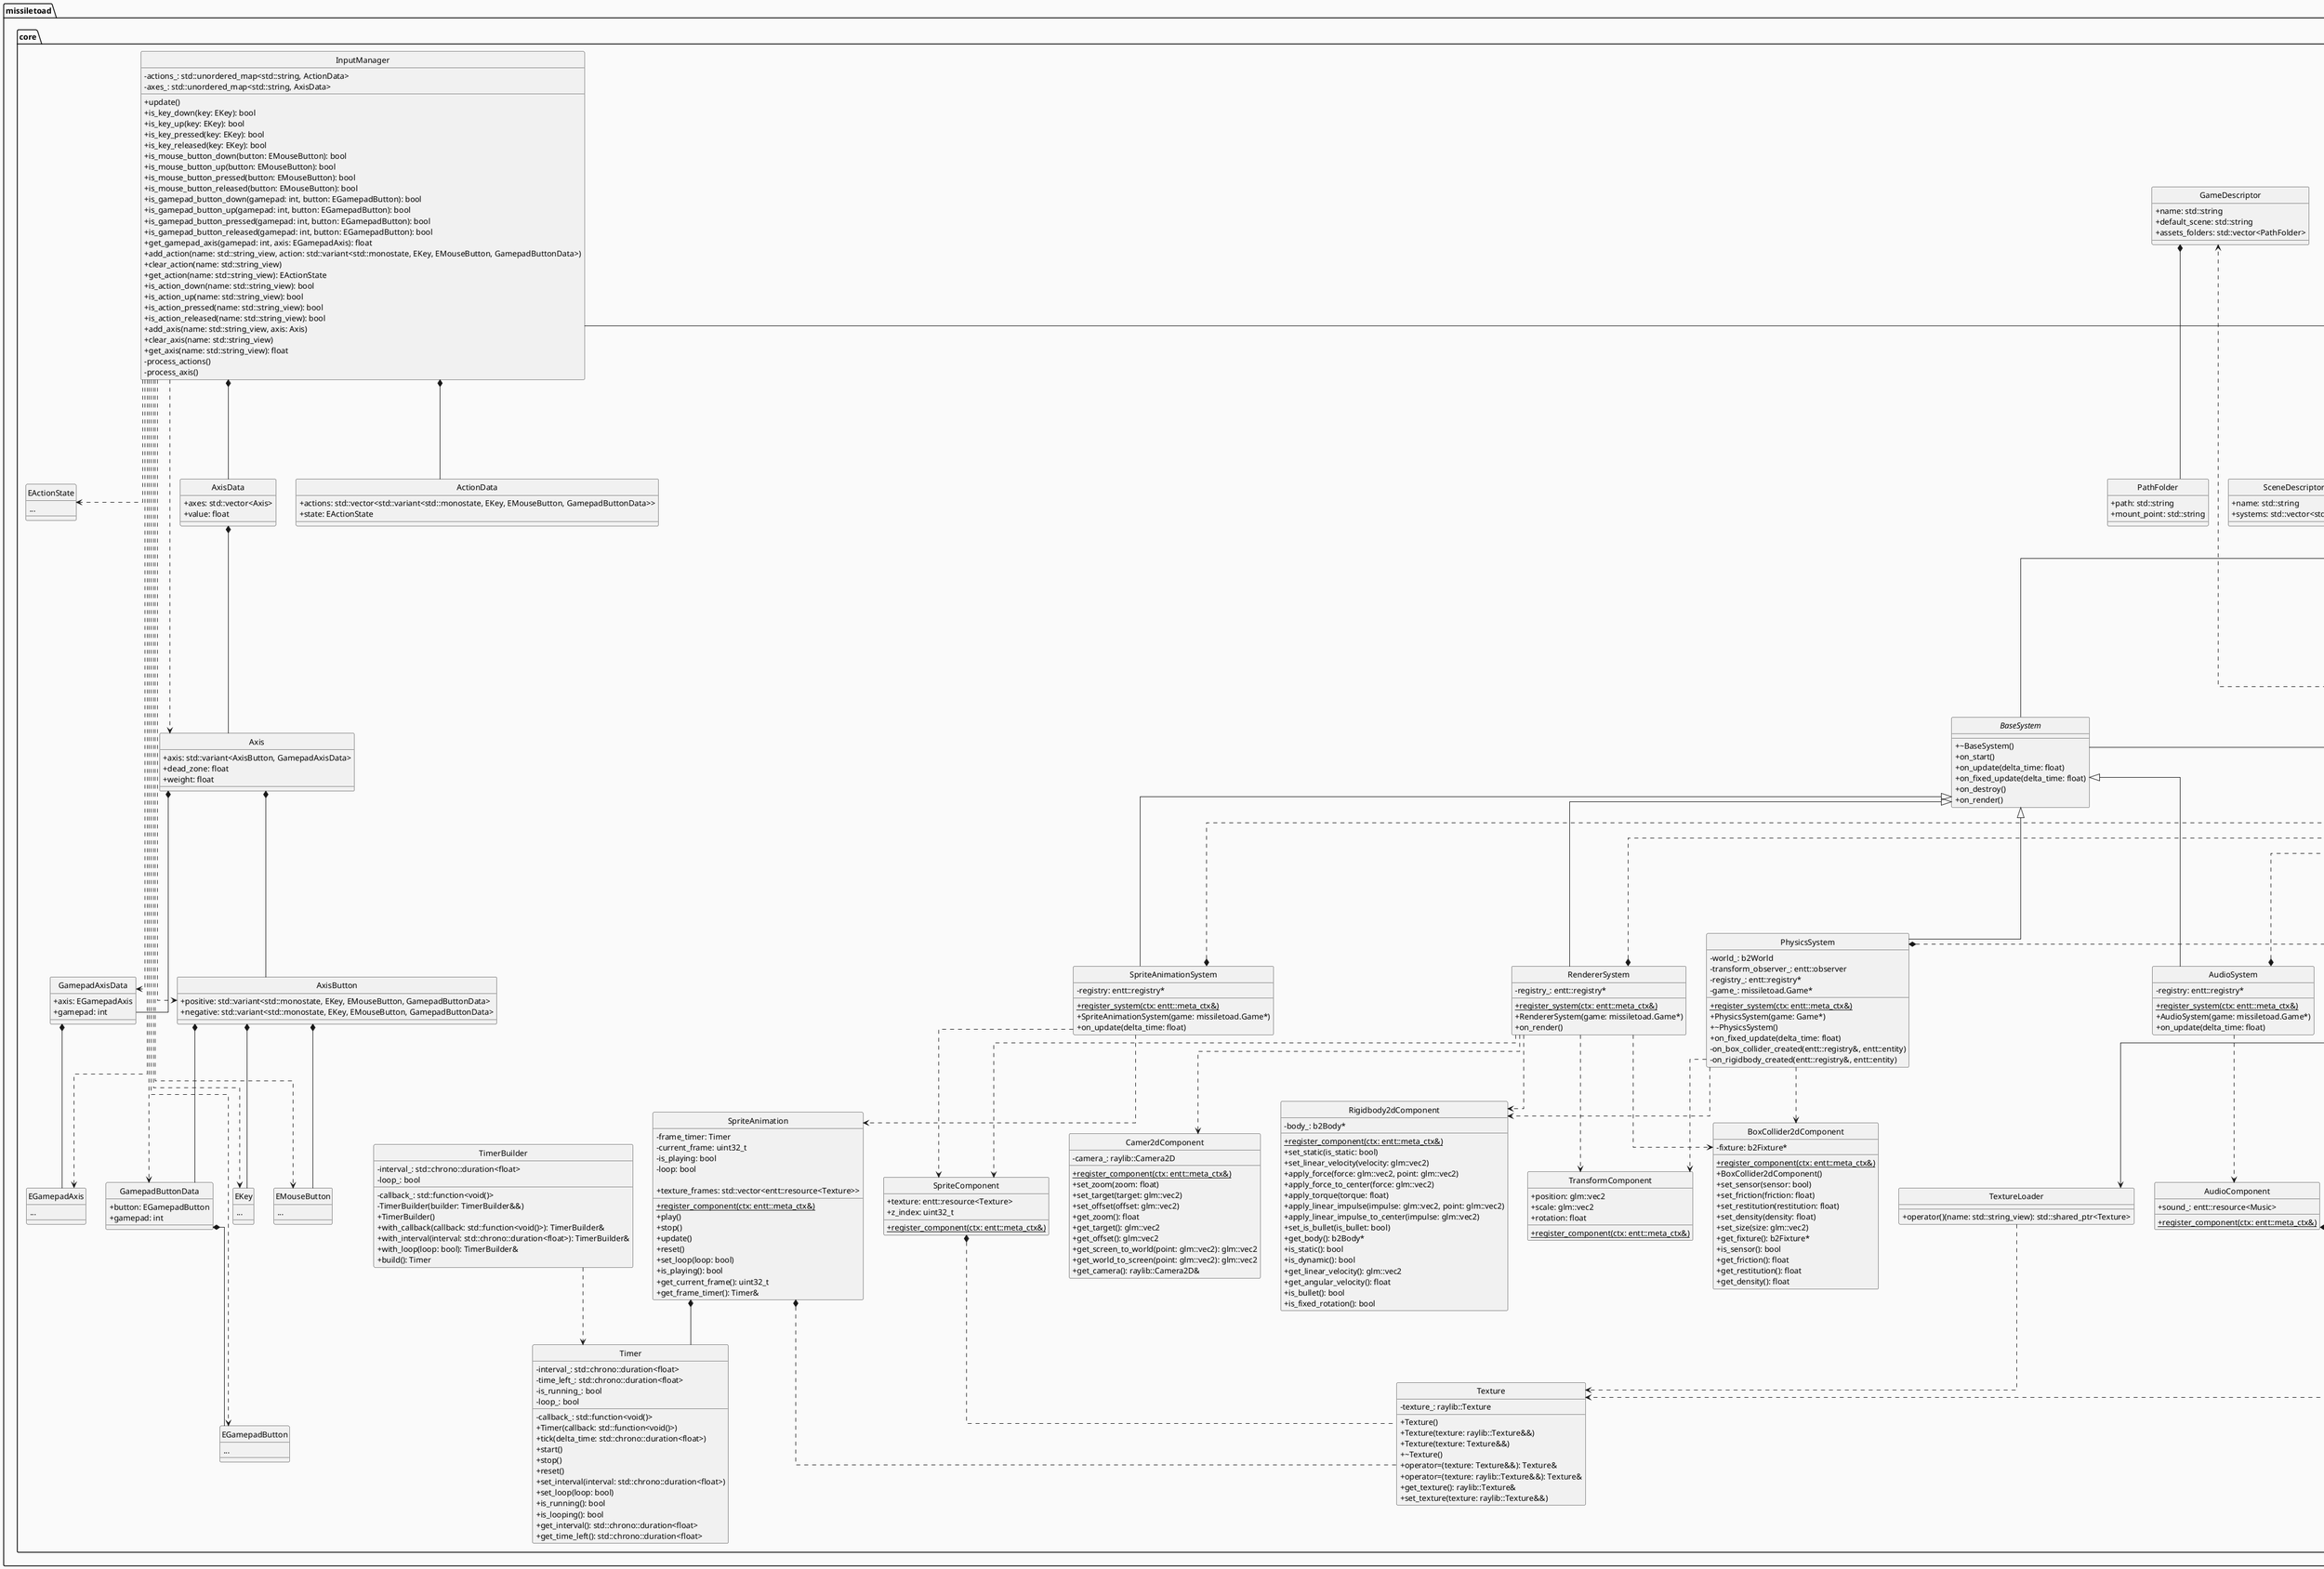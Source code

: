 @startuml
skinparam classAttributeIconSize 0
skinparam monochrome true
skinparam backgroundColor FloralWhite
hide circle
skinparam linetype ortho


package missiletoad.core {
    class AssetManager {
        -texture_cache_: entt::resource_cache<Texture, TextureLoader>
        -music_cache_: entt::resource_cache<Music, MusicLoader>

        +AssetManager(game: Game*)
        +~AssetManager()
        +push_asset_folder(path: std::string_view, mount_point: std::string_view)
        +pop_asset_folder(mount_point: std::string_view)
        +load<T>(path: std::string_view): entt::resource<T>
    }

    AssetManager --> TextureLoader
    AssetManager --> MusicLoader
    AssetManager ..> Texture
    AssetManager ..> Music
    AssetManager ..* missiletoad.Game


    abstract class BaseSystem {
        +~BaseSystem()
        +on_start()
        +on_update(delta_time: float)
        +on_fixed_update(delta_time: float)
        +on_destroy()
        +on_render()
    }

    class PathFolder {
        +path: std::string
        +mount_point: std::string
    }

    class GameDescriptor {
        +name: std::string
        +default_scene: std::string
        +assets_folders: std::vector<PathFolder>
    }

    GameDescriptor *-- PathFolder

    enum EKey {
        ...
    }

    enum EGamepadButton {
        ...
    }

    enum EGamepadAxis {
        ...
    }

    enum EActionState {
        ...
    }

    enum EMouseButton {
        ...
    }

    class GamepadAxisData {
        +axis: EGamepadAxis
        +gamepad: int
    }

    class GamepadButtonData {
        +button: EGamepadButton
        +gamepad: int
    }

    class AxisButton {
        +positive: std::variant<std::monostate, EKey, EMouseButton, GamepadButtonData>
        +negative: std::variant<std::monostate, EKey, EMouseButton, GamepadButtonData>
    }

    class Axis {
        +axis: std::variant<AxisButton, GamepadAxisData>
        +dead_zone: float
        +weight: float
    }

    class ActionData {
        +actions: std::vector<std::variant<std::monostate, EKey, EMouseButton, GamepadButtonData>>
        +state: EActionState
    }

    class AxisData {
        +axes: std::vector<Axis>
        +value: float
    }

    class InputManager {
        -actions_: std::unordered_map<std::string, ActionData>
        -axes_: std::unordered_map<std::string, AxisData>

        +update()
        +is_key_down(key: EKey): bool
        +is_key_up(key: EKey): bool
        +is_key_pressed(key: EKey): bool
        +is_key_released(key: EKey): bool
        +is_mouse_button_down(button: EMouseButton): bool
        +is_mouse_button_up(button: EMouseButton): bool
        +is_mouse_button_pressed(button: EMouseButton): bool
        +is_mouse_button_released(button: EMouseButton): bool
        +is_gamepad_button_down(gamepad: int, button: EGamepadButton): bool
        +is_gamepad_button_up(gamepad: int, button: EGamepadButton): bool
        +is_gamepad_button_pressed(gamepad: int, button: EGamepadButton): bool
        +is_gamepad_button_released(gamepad: int, button: EGamepadButton): bool
        +get_gamepad_axis(gamepad: int, axis: EGamepadAxis): float
        +add_action(name: std::string_view, action: std::variant<std::monostate, EKey, EMouseButton, GamepadButtonData>)
        +clear_action(name: std::string_view)
        +get_action(name: std::string_view): EActionState
        +is_action_down(name: std::string_view): bool
        +is_action_up(name: std::string_view): bool
        +is_action_pressed(name: std::string_view): bool
        +is_action_released(name: std::string_view): bool
        +add_axis(name: std::string_view, axis: Axis)
        +clear_axis(name: std::string_view)
        +get_axis(name: std::string_view): float
        -process_actions()
        -process_axis()
    }

    missiletoad.Game *-- InputManager
    InputManager *-- ActionData
    InputManager *-- AxisData
    InputManager ..> EKey
    InputManager ..> EMouseButton
    InputManager ..> EGamepadButton
    InputManager ..> EGamepadAxis
    InputManager ..> EActionState
    InputManager ..> Axis
    InputManager ..> AxisButton
    InputManager ..> GamepadAxisData
    InputManager ..> GamepadButtonData

    AxisData *-- Axis
    Axis *-- AxisButton
    Axis *-- GamepadAxisData
    AxisButton *-- GamepadButtonData
    AxisButton *-- EKey
    AxisButton *-- EMouseButton

    GamepadButtonData *-- EGamepadButton
    GamepadAxisData *-- EGamepadAxis

    class SceneDescriptor {
        +name: std::string
        +systems: std::vector<std::string>
    }

    class Scene {
        -scene_entities_: entt::registry
        -systems_: std::vector<std::unique_ptr<BaseSystem>>
        -game_: missiletoad.Game*

        +Scene()
        +~Scene()
        +add_system<T, Args...>(args: Args...)
        +add_system(system: std::unique_ptr<BaseSystem>)
        +on_start()
        +on_destroy()
        +update(delta_time: float)
        +fixed_update(delta_time: float)
        +render()
        +get_registry(): entt::registry&
        +get_systems(): std::vector<std::unique_ptr<BaseSystem>>&
    }

    Scene *-- BaseSystem
    Scene *.. missiletoad.Game

    class SceneManager {
        -active_scene_: std::unique_ptr<Scene>
        -next_scene_: std::optional<std::string>
        -game_: missiletoad.Game*

        +SceneManager(game: missiletoad.Game*)
        +~SceneManager()
        +load_scene(name: std::string_view)
        +add_descriptor(descriptor: SceneDescriptor&&)
        +get_current_scene(): Scene&
    }

    SceneManager *-- SceneDescriptor
    SceneManager *-- Scene
    SceneManager ..> missiletoad.Game

    class Texture {
        -texture_: raylib::Texture

        +Texture()
        +Texture(texture: raylib::Texture&&)
        +Texture(texture: Texture&&)
        +~Texture()
        +operator=(texture: Texture&&): Texture&
        +operator=(texture: raylib::Texture&&): Texture&
        +get_texture(): raylib::Texture&
        +set_texture(texture: raylib::Texture&&)
    }

    class TextureLoader {
        +operator()(name: std::string_view): std::shared_ptr<Texture>
    }

    TextureLoader ..> Texture

    class Timer {
        -callback_: std::function<void()>
        -interval_: std::chrono::duration<float>
        -time_left_: std::chrono::duration<float>
        -is_running_: bool
        -loop_: bool
        +Timer(callback: std::function<void()>)
        +tick(delta_time: std::chrono::duration<float>)
        +start()
        +stop()
        +reset()
        +set_interval(interval: std::chrono::duration<float>)
        +set_loop(loop: bool)
        +is_running(): bool
        +is_looping(): bool
        +get_interval(): std::chrono::duration<float>
        +get_time_left(): std::chrono::duration<float>
    }

    class TimerBuilder {
        -callback_: std::function<void()>
        -interval_: std::chrono::duration<float>
        -loop_: bool

        -TimerBuilder(builder: TimerBuilder&&)
        +TimerBuilder()
        +with_callback(callback: std::function<void()>): TimerBuilder&
        +with_interval(interval: std::chrono::duration<float>): TimerBuilder&
        +with_loop(loop: bool): TimerBuilder&
        +build(): Timer
    }

    TimerBuilder ..> Timer

    class Music {
        -music_: raylib::Music
        -buffer_: std::unique_ptr<uint8_t[]>
        +Music(music: raylib::Music&&, buffer: std::unique_ptr<uint8_t[]>&&)
        +get_music(): raylib::Music&
        +set_music(music: raylib::Music&&)
    }

    class MusicLoader {
        +operator()(name: std::string_view): std::shared_ptr<Music>
    }

    MusicLoader ..> Music

    /'
    Components
    '/

    class BoxCollider2dComponent {
        -fixture: b2Fixture*
        {static} +register_component(ctx: entt::meta_ctx&)
        +BoxCollider2dComponent()
        +set_sensor(sensor: bool)
        +set_friction(friction: float)
        +set_restitution(restitution: float)
        +set_density(density: float)
        +set_size(size: glm::vec2)
        +get_fixture(): b2Fixture*
        +is_sensor(): bool
        +get_friction(): float
        +get_restitution(): float
        +get_density(): float
    }

    class Camer2dComponent {
        -camera_: raylib::Camera2D

        {static} +register_component(ctx: entt::meta_ctx&)
        +set_zoom(zoom: float)
        +set_target(target: glm::vec2)
        +set_offset(offset: glm::vec2)
        +get_zoom(): float
        +get_target(): glm::vec2
        +get_offset(): glm::vec2
        +get_screen_to_world(point: glm::vec2): glm::vec2
        +get_world_to_screen(point: glm::vec2): glm::vec2
        +get_camera(): raylib::Camera2D&
    }

    class Rigidbody2dComponent {
        -body_: b2Body*
        {static} +register_component(ctx: entt::meta_ctx&)
        +set_static(is_static: bool)
        +set_linear_velocity(velocity: glm::vec2)
        +apply_force(force: glm::vec2, point: glm::vec2)
        +apply_force_to_center(force: glm::vec2)
        +apply_torque(torque: float)
        +apply_linear_impulse(impulse: glm::vec2, point: glm::vec2)
        +apply_linear_impulse_to_center(impulse: glm::vec2)
        +set_is_bullet(is_bullet: bool)
        +get_body(): b2Body*
        +is_static(): bool
        +is_dynamic(): bool
        +get_linear_velocity(): glm::vec2
        +get_angular_velocity(): float
        +is_bullet(): bool
        +is_fixed_rotation(): bool
    }

    class SpriteComponent {
       {static} +register_component(ctx: entt::meta_ctx&)
        +texture: entt::resource<Texture>
        +z_index: uint32_t
    }

    SpriteComponent *.. Texture

    class TransformComponent {
        {static} +register_component(ctx: entt::meta_ctx&)
        +position: glm::vec2
        +scale: glm::vec2
        +rotation: float
    }

    class AudioComponent {
        +sound_: entt::resource<Music>
        {static} +register_component(ctx: entt::meta_ctx&)
    }

    AudioComponent *.. Music

    class SpriteAnimation {
        -frame_timer: Timer
        -current_frame: uint32_t
        -is_playing: bool
        -loop: bool

        {static} +register_component(ctx: entt::meta_ctx&)
        +texture_frames: std::vector<entt::resource<Texture>>
        +play()
        +stop()
        +update()
        +reset()
        +set_loop(loop: bool)
        +is_playing(): bool
        +get_current_frame(): uint32_t
        +get_frame_timer(): Timer&
    }

    SpriteAnimation *.. Texture
    SpriteAnimation *-- Timer


    /'
    Systems
    '/

    class PhysicsSystem extends BaseSystem {
        -world_: b2World
        -transform_observer_: entt::observer
        -registry_: entt::registry*
        -game_: missiletoad.Game*
        {static} +register_system(ctx: entt::meta_ctx&)
        +PhysicsSystem(game: Game*)
        +~PhysicsSystem()
        +on_fixed_update(delta_time: float)
        -on_box_collider_created(entt::registry&, entt::entity)
        -on_rigidbody_created(entt::registry&, entt::entity)
    }

    PhysicsSystem *.. missiletoad.Game
    PhysicsSystem ..> BoxCollider2dComponent
    PhysicsSystem ..> Rigidbody2dComponent
    PhysicsSystem ..> TransformComponent

    class RendererSystem extends BaseSystem {
        -registry_: entt::registry*

        {static} +register_system(ctx: entt::meta_ctx&)
        +RendererSystem(game: missiletoad.Game*)
        +on_render()
    }

    RendererSystem *.. missiletoad.Game
    RendererSystem ..> SpriteComponent
    RendererSystem ..> TransformComponent
    RendererSystem ..> Camer2dComponent
    RendererSystem ..> BoxCollider2dComponent
    RendererSystem ..> Rigidbody2dComponent

    class SpriteAnimationSystem extends BaseSystem {
        -registry: entt::registry*

        {static} +register_system(ctx: entt::meta_ctx&)
        +SpriteAnimationSystem(game: missiletoad.Game*)
        +on_update(delta_time: float)
    }

    SpriteAnimationSystem *.. missiletoad.Game
    SpriteAnimationSystem ..> SpriteAnimation
    SpriteAnimationSystem ..> SpriteComponent

    class AudioSystem extends BaseSystem {
        -registry: entt::registry*

        {static} +register_system(ctx: entt::meta_ctx&)
        +AudioSystem(game: missiletoad.Game*)
        +on_update(delta_time: float)
    }

    AudioSystem *.. missiletoad.Game
    AudioSystem ..> AudioComponent
}

package missiletoad {
    class Game {
        -systems_meta_ctx_: entt::meta_ctx
        -components_meta_ctx_: entt::meta_ctx
        -systems_: std::vector<std::unique_ptr<missiletoad.core.BaseSystem>>
        -asset_manager_: missiletoad.core.AssetManager
        -scene_manager_: std::unique_ptr<missiletoad.core.SceneManager>
        -input_manager_: std::unique_ptr<missiletoad.core.InputManager>
        -nuklear_context_: std::unique_ptr<nk_context, void(*)(nk_context*)>
        -window: raylib::Window
        -debug_mode_: bool

        +Game(argc: int, argv: char**)
        +~Game()
        +{static} get_instance(): Game&
        +run(): int
        +close()
        +asset_manager(): missiletoad.core.AssetManager&
        +scene_manager(): missiletoad.core.SceneManager&
        +input_manager(): missiletoad.core.InputManager&
        +systems_meta_ctx(): entt::meta_ctx&
        +components_meta_ctx(): entt::meta_ctx&
        -update(delta_time: float)
        -fixed_update(delta_time: float)
        -render()
        -debug_gui()
    }

    Game *-- missiletoad.core.SceneManager
    Game *-- missiletoad.core.AssetManager
    Game *-- missiletoad.core.BaseSystem
    Game ..> missiletoad.core.GameDescriptor
}

@enduml
